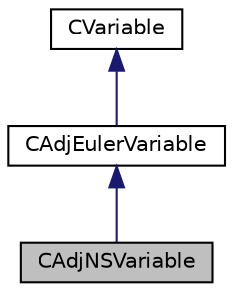 digraph "CAdjNSVariable"
{
 // LATEX_PDF_SIZE
  edge [fontname="Helvetica",fontsize="10",labelfontname="Helvetica",labelfontsize="10"];
  node [fontname="Helvetica",fontsize="10",shape=record];
  Node1 [label="CAdjNSVariable",height=0.2,width=0.4,color="black", fillcolor="grey75", style="filled", fontcolor="black",tooltip="Main class for defining the variables of the adjoint Navier-Stokes solver."];
  Node2 -> Node1 [dir="back",color="midnightblue",fontsize="10",style="solid",fontname="Helvetica"];
  Node2 [label="CAdjEulerVariable",height=0.2,width=0.4,color="black", fillcolor="white", style="filled",URL="$classCAdjEulerVariable.html",tooltip="Main class for defining the variables of the adjoint Euler solver."];
  Node3 -> Node2 [dir="back",color="midnightblue",fontsize="10",style="solid",fontname="Helvetica"];
  Node3 [label="CVariable",height=0.2,width=0.4,color="black", fillcolor="white", style="filled",URL="$classCVariable.html",tooltip="Main class for defining the variables."];
}
